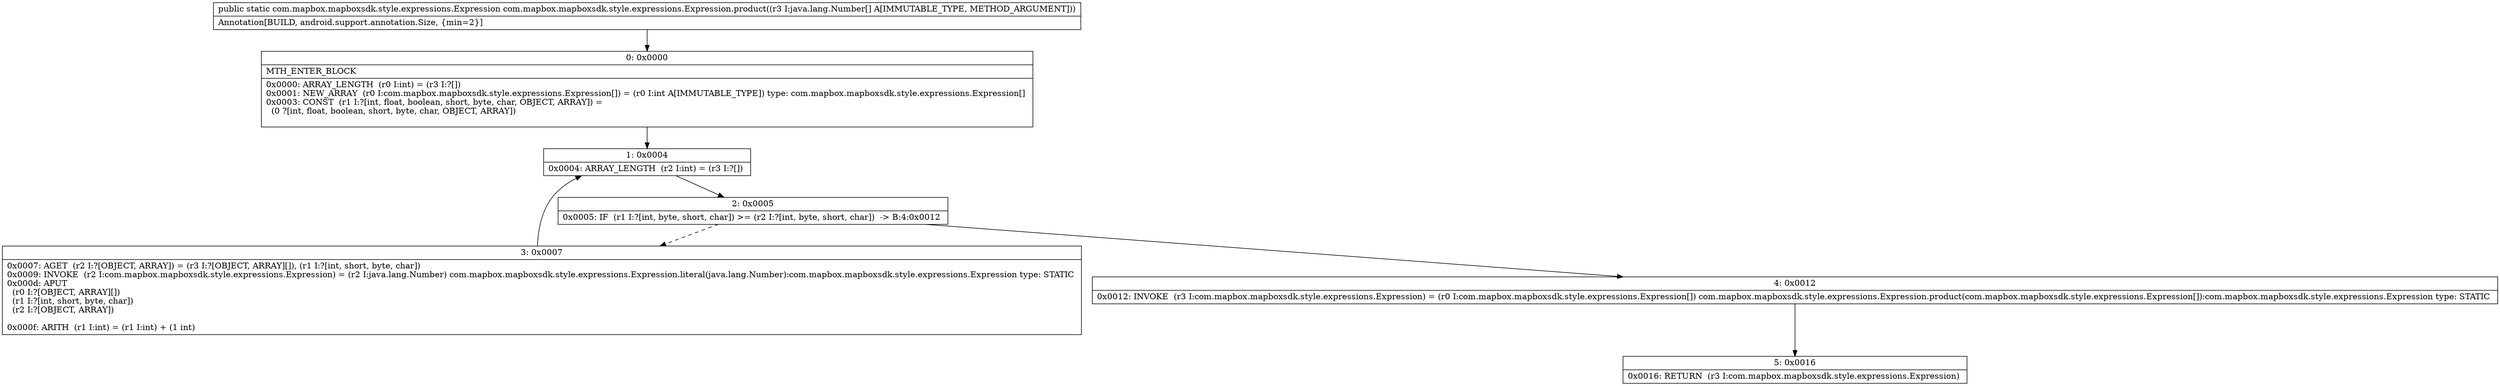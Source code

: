 digraph "CFG forcom.mapbox.mapboxsdk.style.expressions.Expression.product([Ljava\/lang\/Number;)Lcom\/mapbox\/mapboxsdk\/style\/expressions\/Expression;" {
Node_0 [shape=record,label="{0\:\ 0x0000|MTH_ENTER_BLOCK\l|0x0000: ARRAY_LENGTH  (r0 I:int) = (r3 I:?[]) \l0x0001: NEW_ARRAY  (r0 I:com.mapbox.mapboxsdk.style.expressions.Expression[]) = (r0 I:int A[IMMUTABLE_TYPE]) type: com.mapbox.mapboxsdk.style.expressions.Expression[] \l0x0003: CONST  (r1 I:?[int, float, boolean, short, byte, char, OBJECT, ARRAY]) = \l  (0 ?[int, float, boolean, short, byte, char, OBJECT, ARRAY])\l \l}"];
Node_1 [shape=record,label="{1\:\ 0x0004|0x0004: ARRAY_LENGTH  (r2 I:int) = (r3 I:?[]) \l}"];
Node_2 [shape=record,label="{2\:\ 0x0005|0x0005: IF  (r1 I:?[int, byte, short, char]) \>= (r2 I:?[int, byte, short, char])  \-\> B:4:0x0012 \l}"];
Node_3 [shape=record,label="{3\:\ 0x0007|0x0007: AGET  (r2 I:?[OBJECT, ARRAY]) = (r3 I:?[OBJECT, ARRAY][]), (r1 I:?[int, short, byte, char]) \l0x0009: INVOKE  (r2 I:com.mapbox.mapboxsdk.style.expressions.Expression) = (r2 I:java.lang.Number) com.mapbox.mapboxsdk.style.expressions.Expression.literal(java.lang.Number):com.mapbox.mapboxsdk.style.expressions.Expression type: STATIC \l0x000d: APUT  \l  (r0 I:?[OBJECT, ARRAY][])\l  (r1 I:?[int, short, byte, char])\l  (r2 I:?[OBJECT, ARRAY])\l \l0x000f: ARITH  (r1 I:int) = (r1 I:int) + (1 int) \l}"];
Node_4 [shape=record,label="{4\:\ 0x0012|0x0012: INVOKE  (r3 I:com.mapbox.mapboxsdk.style.expressions.Expression) = (r0 I:com.mapbox.mapboxsdk.style.expressions.Expression[]) com.mapbox.mapboxsdk.style.expressions.Expression.product(com.mapbox.mapboxsdk.style.expressions.Expression[]):com.mapbox.mapboxsdk.style.expressions.Expression type: STATIC \l}"];
Node_5 [shape=record,label="{5\:\ 0x0016|0x0016: RETURN  (r3 I:com.mapbox.mapboxsdk.style.expressions.Expression) \l}"];
MethodNode[shape=record,label="{public static com.mapbox.mapboxsdk.style.expressions.Expression com.mapbox.mapboxsdk.style.expressions.Expression.product((r3 I:java.lang.Number[] A[IMMUTABLE_TYPE, METHOD_ARGUMENT]))  | Annotation[BUILD, android.support.annotation.Size, \{min=2\}]\l}"];
MethodNode -> Node_0;
Node_0 -> Node_1;
Node_1 -> Node_2;
Node_2 -> Node_3[style=dashed];
Node_2 -> Node_4;
Node_3 -> Node_1;
Node_4 -> Node_5;
}

